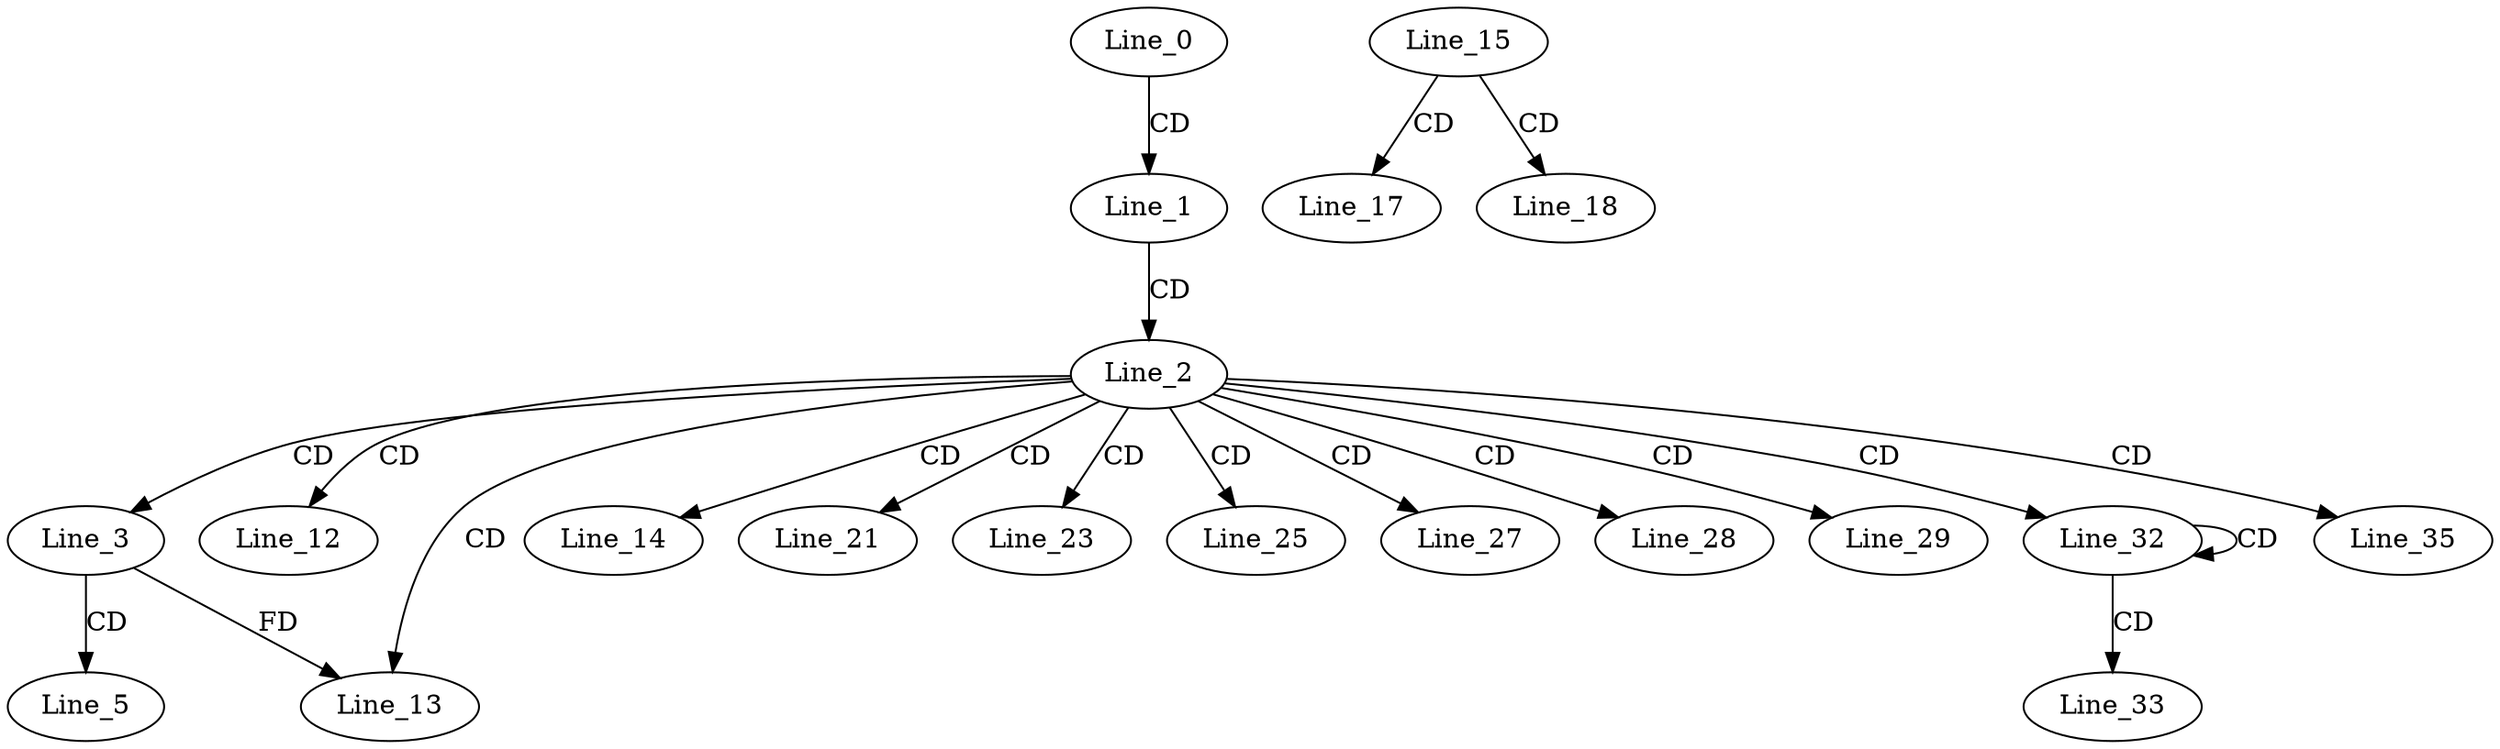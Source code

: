 digraph G {
  Line_0;
  Line_1;
  Line_2;
  Line_3;
  Line_3;
  Line_5;
  Line_12;
  Line_13;
  Line_14;
  Line_15;
  Line_17;
  Line_17;
  Line_18;
  Line_21;
  Line_23;
  Line_25;
  Line_27;
  Line_28;
  Line_29;
  Line_32;
  Line_33;
  Line_35;
  Line_0 -> Line_1 [ label="CD" ];
  Line_1 -> Line_2 [ label="CD" ];
  Line_2 -> Line_3 [ label="CD" ];
  Line_3 -> Line_5 [ label="CD" ];
  Line_2 -> Line_12 [ label="CD" ];
  Line_2 -> Line_13 [ label="CD" ];
  Line_3 -> Line_13 [ label="FD" ];
  Line_2 -> Line_14 [ label="CD" ];
  Line_15 -> Line_17 [ label="CD" ];
  Line_15 -> Line_18 [ label="CD" ];
  Line_2 -> Line_21 [ label="CD" ];
  Line_2 -> Line_23 [ label="CD" ];
  Line_2 -> Line_25 [ label="CD" ];
  Line_2 -> Line_27 [ label="CD" ];
  Line_2 -> Line_28 [ label="CD" ];
  Line_2 -> Line_29 [ label="CD" ];
  Line_2 -> Line_32 [ label="CD" ];
  Line_32 -> Line_32 [ label="CD" ];
  Line_32 -> Line_33 [ label="CD" ];
  Line_2 -> Line_35 [ label="CD" ];
}
